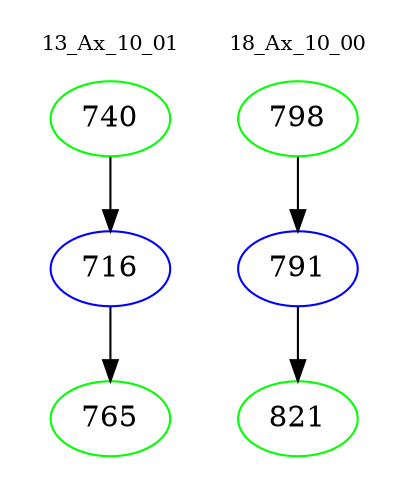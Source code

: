 digraph{
subgraph cluster_0 {
color = white
label = "13_Ax_10_01";
fontsize=10;
T0_740 [label="740", color="green"]
T0_740 -> T0_716 [color="black"]
T0_716 [label="716", color="blue"]
T0_716 -> T0_765 [color="black"]
T0_765 [label="765", color="green"]
}
subgraph cluster_1 {
color = white
label = "18_Ax_10_00";
fontsize=10;
T1_798 [label="798", color="green"]
T1_798 -> T1_791 [color="black"]
T1_791 [label="791", color="blue"]
T1_791 -> T1_821 [color="black"]
T1_821 [label="821", color="green"]
}
}
